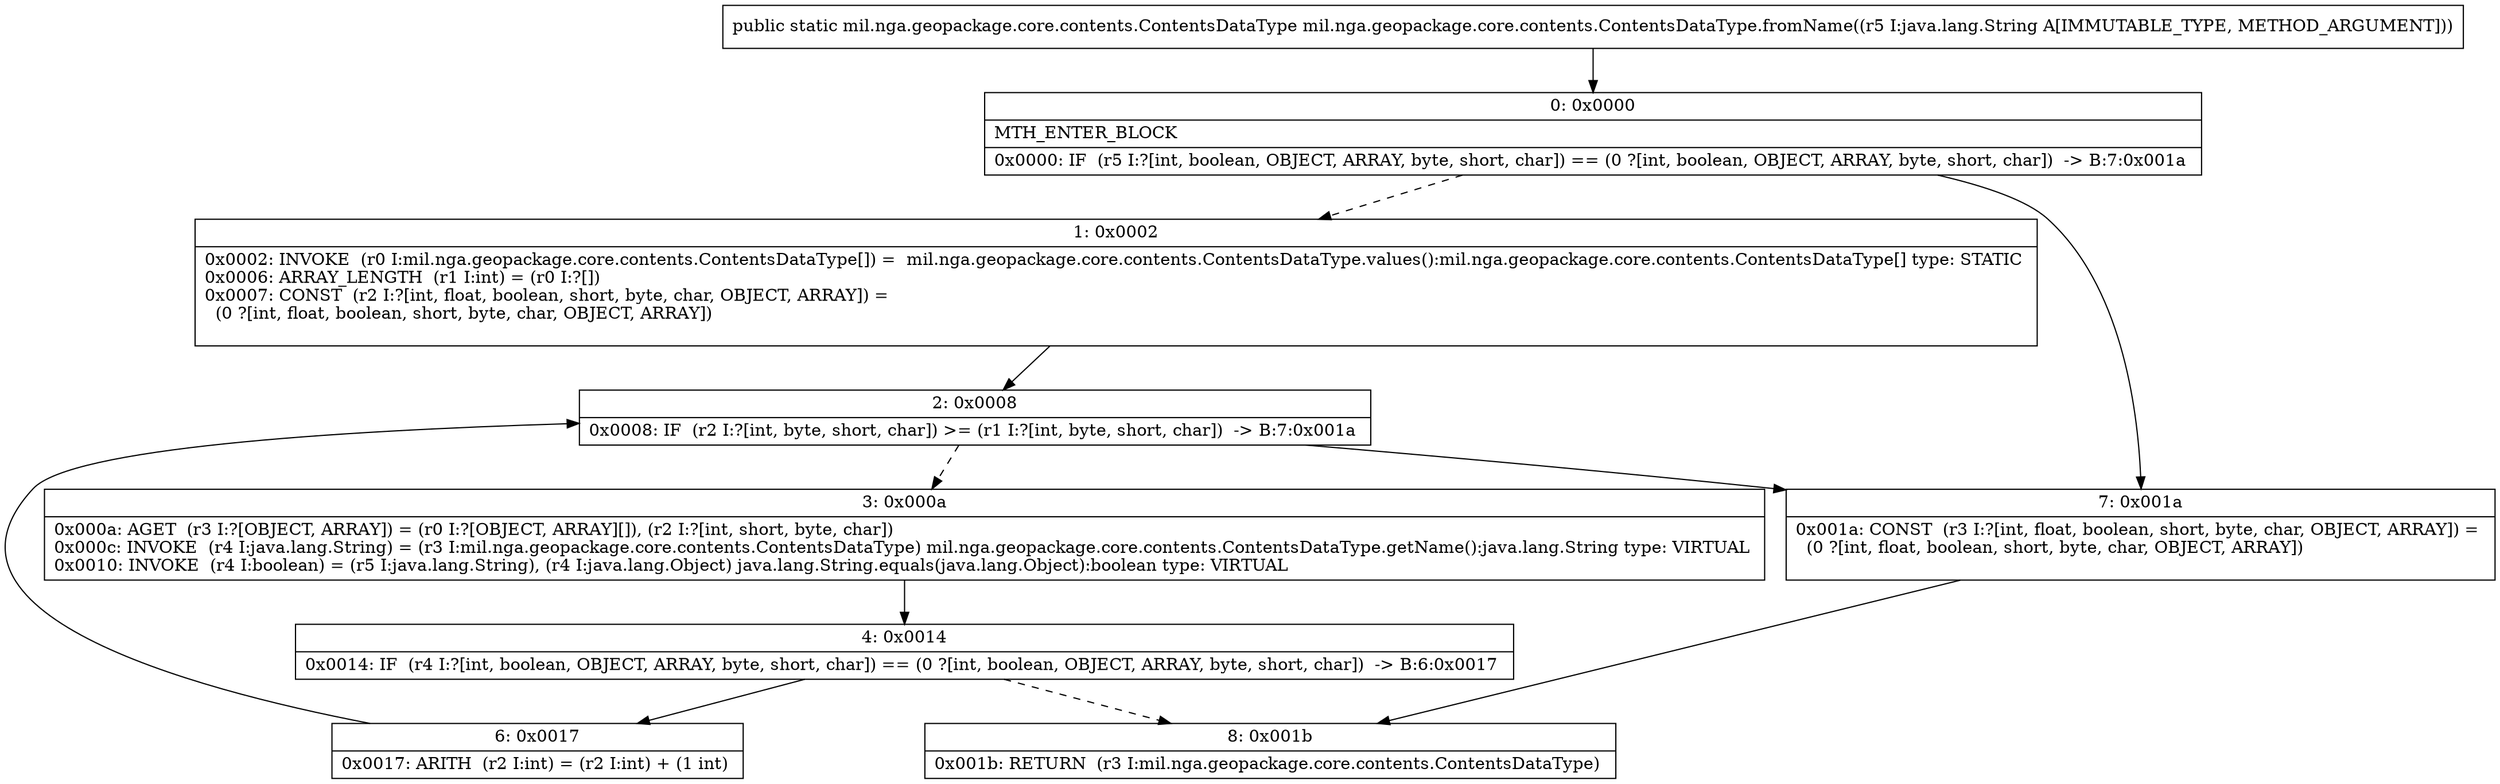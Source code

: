 digraph "CFG formil.nga.geopackage.core.contents.ContentsDataType.fromName(Ljava\/lang\/String;)Lmil\/nga\/geopackage\/core\/contents\/ContentsDataType;" {
Node_0 [shape=record,label="{0\:\ 0x0000|MTH_ENTER_BLOCK\l|0x0000: IF  (r5 I:?[int, boolean, OBJECT, ARRAY, byte, short, char]) == (0 ?[int, boolean, OBJECT, ARRAY, byte, short, char])  \-\> B:7:0x001a \l}"];
Node_1 [shape=record,label="{1\:\ 0x0002|0x0002: INVOKE  (r0 I:mil.nga.geopackage.core.contents.ContentsDataType[]) =  mil.nga.geopackage.core.contents.ContentsDataType.values():mil.nga.geopackage.core.contents.ContentsDataType[] type: STATIC \l0x0006: ARRAY_LENGTH  (r1 I:int) = (r0 I:?[]) \l0x0007: CONST  (r2 I:?[int, float, boolean, short, byte, char, OBJECT, ARRAY]) = \l  (0 ?[int, float, boolean, short, byte, char, OBJECT, ARRAY])\l \l}"];
Node_2 [shape=record,label="{2\:\ 0x0008|0x0008: IF  (r2 I:?[int, byte, short, char]) \>= (r1 I:?[int, byte, short, char])  \-\> B:7:0x001a \l}"];
Node_3 [shape=record,label="{3\:\ 0x000a|0x000a: AGET  (r3 I:?[OBJECT, ARRAY]) = (r0 I:?[OBJECT, ARRAY][]), (r2 I:?[int, short, byte, char]) \l0x000c: INVOKE  (r4 I:java.lang.String) = (r3 I:mil.nga.geopackage.core.contents.ContentsDataType) mil.nga.geopackage.core.contents.ContentsDataType.getName():java.lang.String type: VIRTUAL \l0x0010: INVOKE  (r4 I:boolean) = (r5 I:java.lang.String), (r4 I:java.lang.Object) java.lang.String.equals(java.lang.Object):boolean type: VIRTUAL \l}"];
Node_4 [shape=record,label="{4\:\ 0x0014|0x0014: IF  (r4 I:?[int, boolean, OBJECT, ARRAY, byte, short, char]) == (0 ?[int, boolean, OBJECT, ARRAY, byte, short, char])  \-\> B:6:0x0017 \l}"];
Node_6 [shape=record,label="{6\:\ 0x0017|0x0017: ARITH  (r2 I:int) = (r2 I:int) + (1 int) \l}"];
Node_7 [shape=record,label="{7\:\ 0x001a|0x001a: CONST  (r3 I:?[int, float, boolean, short, byte, char, OBJECT, ARRAY]) = \l  (0 ?[int, float, boolean, short, byte, char, OBJECT, ARRAY])\l \l}"];
Node_8 [shape=record,label="{8\:\ 0x001b|0x001b: RETURN  (r3 I:mil.nga.geopackage.core.contents.ContentsDataType) \l}"];
MethodNode[shape=record,label="{public static mil.nga.geopackage.core.contents.ContentsDataType mil.nga.geopackage.core.contents.ContentsDataType.fromName((r5 I:java.lang.String A[IMMUTABLE_TYPE, METHOD_ARGUMENT])) }"];
MethodNode -> Node_0;
Node_0 -> Node_1[style=dashed];
Node_0 -> Node_7;
Node_1 -> Node_2;
Node_2 -> Node_3[style=dashed];
Node_2 -> Node_7;
Node_3 -> Node_4;
Node_4 -> Node_6;
Node_4 -> Node_8[style=dashed];
Node_6 -> Node_2;
Node_7 -> Node_8;
}

